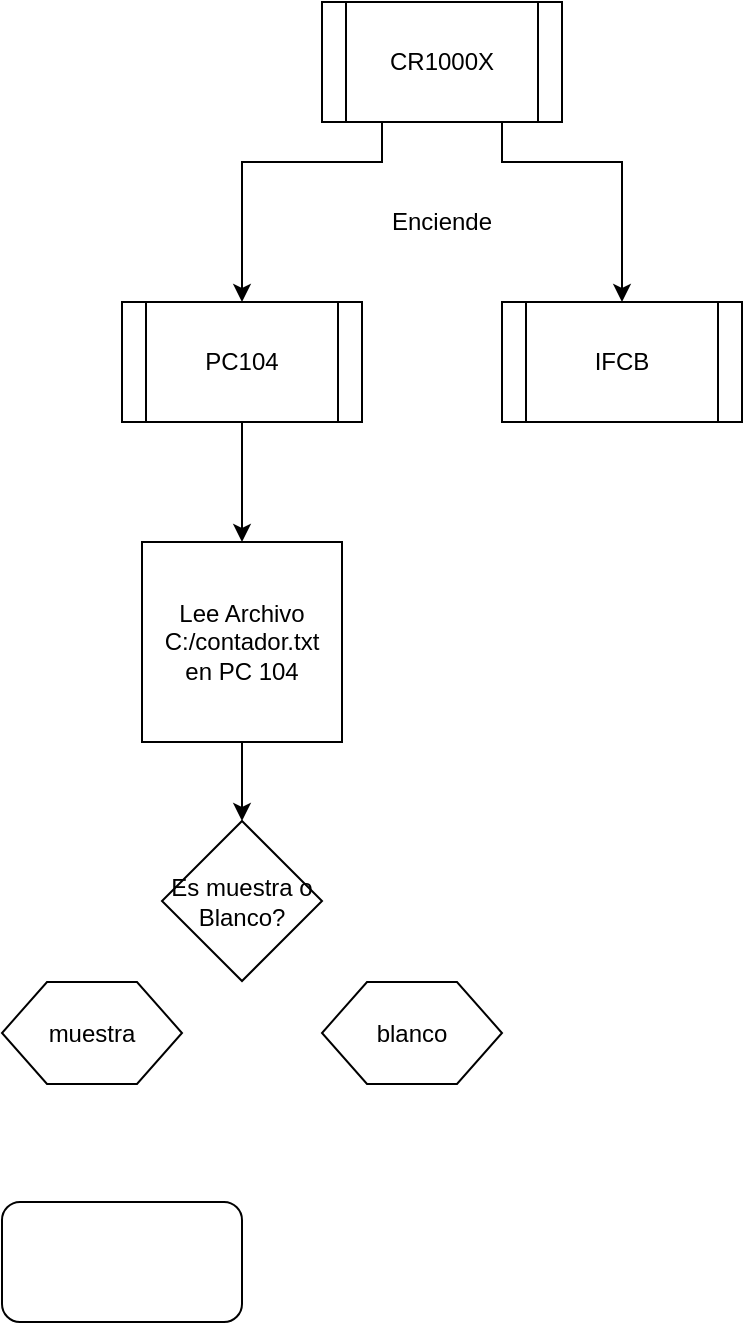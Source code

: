 <mxfile version="10.6.9" type="device"><diagram id="r2G9Etkq0X_wgJHo6Pmw" name="Page-1"><mxGraphModel dx="1027" dy="567" grid="1" gridSize="10" guides="1" tooltips="1" connect="1" arrows="1" fold="1" page="1" pageScale="1" pageWidth="850" pageHeight="1100" math="0" shadow="0"><root><mxCell id="0"/><mxCell id="1" parent="0"/><mxCell id="JjJXEheod9UlgzfcsyxQ-16" style="edgeStyle=orthogonalEdgeStyle;rounded=0;orthogonalLoop=1;jettySize=auto;html=1;exitX=0.5;exitY=1;exitDx=0;exitDy=0;entryX=0.5;entryY=0;entryDx=0;entryDy=0;" edge="1" parent="1" source="JjJXEheod9UlgzfcsyxQ-1" target="JjJXEheod9UlgzfcsyxQ-13"><mxGeometry relative="1" as="geometry"/></mxCell><mxCell id="JjJXEheod9UlgzfcsyxQ-1" value="PC104" style="shape=process;whiteSpace=wrap;html=1;backgroundOutline=1;" vertex="1" parent="1"><mxGeometry x="290" y="210" width="120" height="60" as="geometry"/></mxCell><mxCell id="JjJXEheod9UlgzfcsyxQ-2" value="IFCB" style="shape=process;whiteSpace=wrap;html=1;backgroundOutline=1;" vertex="1" parent="1"><mxGeometry x="480" y="210" width="120" height="60" as="geometry"/></mxCell><mxCell id="JjJXEheod9UlgzfcsyxQ-6" style="edgeStyle=orthogonalEdgeStyle;rounded=0;orthogonalLoop=1;jettySize=auto;html=1;exitX=0.5;exitY=1;exitDx=0;exitDy=0;entryX=0.5;entryY=0;entryDx=0;entryDy=0;" edge="1" parent="1" source="JjJXEheod9UlgzfcsyxQ-3" target="JjJXEheod9UlgzfcsyxQ-1"><mxGeometry relative="1" as="geometry"><Array as="points"><mxPoint x="420" y="120"/><mxPoint x="420" y="140"/><mxPoint x="350" y="140"/></Array></mxGeometry></mxCell><mxCell id="JjJXEheod9UlgzfcsyxQ-3" value="CR1000X" style="shape=process;whiteSpace=wrap;html=1;backgroundOutline=1;" vertex="1" parent="1"><mxGeometry x="390" y="60" width="120" height="60" as="geometry"/></mxCell><mxCell id="JjJXEheod9UlgzfcsyxQ-10" style="edgeStyle=orthogonalEdgeStyle;rounded=0;orthogonalLoop=1;jettySize=auto;html=1;exitX=0.75;exitY=1;exitDx=0;exitDy=0;entryX=0.5;entryY=0;entryDx=0;entryDy=0;" edge="1" parent="1" source="JjJXEheod9UlgzfcsyxQ-3" target="JjJXEheod9UlgzfcsyxQ-2"><mxGeometry relative="1" as="geometry"><mxPoint x="460" y="110" as="sourcePoint"/><mxPoint x="790" y="160" as="targetPoint"/><Array as="points"><mxPoint x="480" y="140"/><mxPoint x="540" y="140"/></Array></mxGeometry></mxCell><mxCell id="JjJXEheod9UlgzfcsyxQ-12" value="Enciende" style="text;html=1;strokeColor=none;fillColor=none;align=center;verticalAlign=middle;whiteSpace=wrap;rounded=0;" vertex="1" parent="1"><mxGeometry x="415" y="160" width="70" height="20" as="geometry"/></mxCell><mxCell id="JjJXEheod9UlgzfcsyxQ-19" style="edgeStyle=orthogonalEdgeStyle;rounded=0;orthogonalLoop=1;jettySize=auto;html=1;exitX=0.5;exitY=1;exitDx=0;exitDy=0;entryX=0.5;entryY=0;entryDx=0;entryDy=0;" edge="1" parent="1" source="JjJXEheod9UlgzfcsyxQ-13" target="JjJXEheod9UlgzfcsyxQ-17"><mxGeometry relative="1" as="geometry"/></mxCell><mxCell id="JjJXEheod9UlgzfcsyxQ-13" value="&lt;div&gt;Lee Archivo &lt;br&gt;&lt;/div&gt;&lt;div&gt;C:/contador.txt&lt;/div&gt;&lt;div&gt;en PC 104&lt;br&gt;&lt;/div&gt;" style="whiteSpace=wrap;html=1;aspect=fixed;" vertex="1" parent="1"><mxGeometry x="300" y="330" width="100" height="100" as="geometry"/></mxCell><mxCell id="JjJXEheod9UlgzfcsyxQ-17" value="Es muestra o Blanco?" style="rhombus;whiteSpace=wrap;html=1;" vertex="1" parent="1"><mxGeometry x="310" y="469.5" width="80" height="80" as="geometry"/></mxCell><mxCell id="JjJXEheod9UlgzfcsyxQ-21" value="muestra" style="shape=hexagon;perimeter=hexagonPerimeter2;whiteSpace=wrap;html=1;" vertex="1" parent="1"><mxGeometry x="230" y="550" width="90" height="51" as="geometry"/></mxCell><mxCell id="JjJXEheod9UlgzfcsyxQ-22" value="blanco" style="shape=hexagon;perimeter=hexagonPerimeter2;whiteSpace=wrap;html=1;" vertex="1" parent="1"><mxGeometry x="390" y="550" width="90" height="51" as="geometry"/></mxCell><mxCell id="JjJXEheod9UlgzfcsyxQ-25" value="" style="rounded=1;whiteSpace=wrap;html=1;" vertex="1" parent="1"><mxGeometry x="230" y="660" width="120" height="60" as="geometry"/></mxCell></root></mxGraphModel></diagram></mxfile>